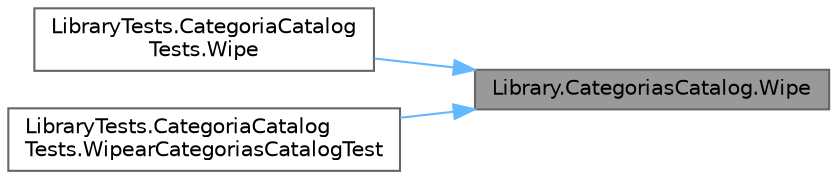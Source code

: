 digraph "Library.CategoriasCatalog.Wipe"
{
 // INTERACTIVE_SVG=YES
 // LATEX_PDF_SIZE
  bgcolor="transparent";
  edge [fontname=Helvetica,fontsize=10,labelfontname=Helvetica,labelfontsize=10];
  node [fontname=Helvetica,fontsize=10,shape=box,height=0.2,width=0.4];
  rankdir="RL";
  Node1 [label="Library.CategoriasCatalog.Wipe",height=0.2,width=0.4,color="gray40", fillcolor="grey60", style="filled", fontcolor="black",tooltip="Método para borrar los datos de la clase."];
  Node1 -> Node2 [dir="back",color="steelblue1",style="solid"];
  Node2 [label="LibraryTests.CategoriaCatalog\lTests.Wipe",height=0.2,width=0.4,color="grey40", fillcolor="white", style="filled",URL="$classLibraryTests_1_1CategoriaCatalogTests.html#abc98b8705ad0dbf6119101c0d18943a0",tooltip="Al terminar un test borra todas las instancias de singleton."];
  Node1 -> Node3 [dir="back",color="steelblue1",style="solid"];
  Node3 [label="LibraryTests.CategoriaCatalog\lTests.WipearCategoriasCatalogTest",height=0.2,width=0.4,color="grey40", fillcolor="white", style="filled",URL="$classLibraryTests_1_1CategoriaCatalogTests.html#a4fd0450a32991f16ed5bfcfdb4c09754",tooltip="Test de que el método Wipe() borra la instancia."];
}
